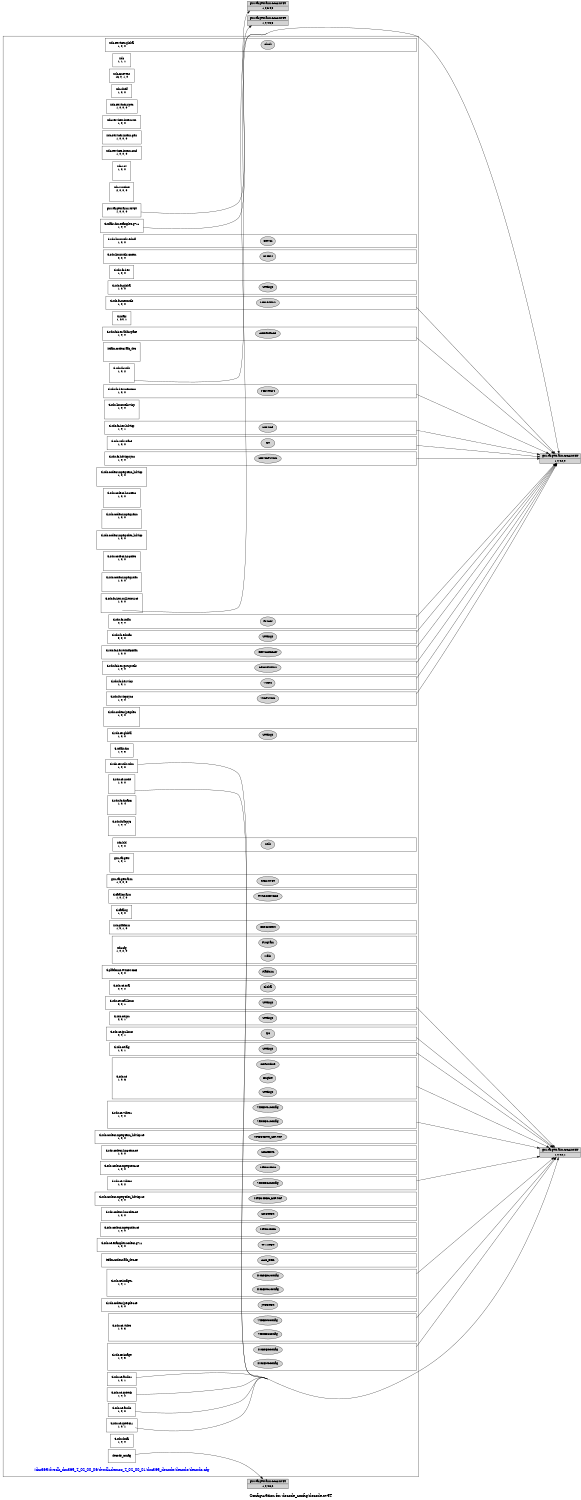 digraph configuration {
    size="7.5,10";
    rankdir=LR;
    ranksep=".50 equally";
    concentrate=true;
    compound=true;
    label="\nConfiguration for decode_config/decode.xv5T"
  node [font=Helvetica, fontsize=14, fontcolor=black];  subgraph cluster0 {label=""; __cfg [label="/dm365/dvsdk_dm365_4_02_00_06/dvsdk-demos_4_02_00_01/dm365_decode/decode/decode.cfg", color=white, fontcolor=blue];
    node [font=Helvetica, fontsize=10];    subgraph cluster1 {
        label="";
        xdc_services_global__top [shape=box,label="xdc.services.global\n1, 0, 0", color=white];
        xdc_services_global__bot [shape=point,label="", style=invis];
        xdc_services_global_Clock [style=filled,fillcolor=lightgray, label="Clock"];
        xdc_services_global__top -> xdc_services_global_Clock[style=invis];
        xdc_services_global_Clock -> xdc_services_global__bot[style=invis];
    }
    subgraph cluster2 {
        label="";
        xdc__top [shape=box,label="xdc\n1, 1, 1", color=white];
    }
    subgraph cluster3 {
        label="";
        xdc_corevers__top [shape=box,label="xdc.corevers\n16, 0, 1, 0", color=white];
    }
    subgraph cluster4 {
        label="";
        xdc_shelf__top [shape=box,label="xdc.shelf\n1, 0, 0", color=white];
    }
    subgraph cluster5 {
        label="";
        xdc_services_spec__top [shape=box,label="xdc.services.spec\n1, 0, 0, 0", color=white];
    }
    subgraph cluster6 {
        label="";
        xdc_services_intern_xsr__top [shape=box,label="xdc.services.intern.xsr\n1, 0, 0", color=white];
    }
    subgraph cluster7 {
        label="";
        xdc_services_intern_gen__top [shape=box,label="xdc.services.intern.gen\n1, 0, 0, 0", color=white];
    }
    subgraph cluster8 {
        label="";
        xdc_services_intern_cmd__top [shape=box,label="xdc.services.intern.cmd\n1, 0, 0, 0", color=white];
    }
    subgraph cluster9 {
        label="";
        xdc_rov__top [shape=box,label="xdc.rov\n1, 0, 0", color=white];
        xdc_rov__bot [shape=point,label="", style=invis];
    }
    subgraph cluster10 {
        label="";
        xdc_runtime__top [shape=box,label="xdc.runtime\n2, 0, 0, 0", color=white];
        xdc_runtime__bot [shape=point,label="", style=invis];
    }
    subgraph cluster11 {
        label="";
        gnu_targets_arm_rtsv5T__top [shape=box,label="gnu.targets.arm.rtsv5T\n1, 0, 0, 0", color=white];
    }
    subgraph cluster12 {
        label="";
        ti_xdais_dm_examples_g711__top [shape=box,label="ti.xdais.dm.examples.g711\n1, 0, 0", color=white];
    }
    subgraph cluster13 {
        label="";
        ti_sdo_linuxutils_edma__top [shape=box,label="ti.sdo.linuxutils.edma\n1, 0, 0", color=white];
        ti_sdo_linuxutils_edma__bot [shape=point,label="", style=invis];
        ti_sdo_linuxutils_edma_EDMA [style=filled,fillcolor=lightgray, label="EDMA"];
        ti_sdo_linuxutils_edma__top -> ti_sdo_linuxutils_edma_EDMA[style=invis];
        ti_sdo_linuxutils_edma_EDMA -> ti_sdo_linuxutils_edma__bot[style=invis];
    }
    subgraph cluster14 {
        label="";
        ti_sdo_linuxutils_cmem__top [shape=box,label="ti.sdo.linuxutils.cmem\n2, 2, 0", color=white];
        ti_sdo_linuxutils_cmem__bot [shape=point,label="", style=invis];
        ti_sdo_linuxutils_cmem_CMEM [style=filled,fillcolor=lightgray, label="CMEM"];
        ti_sdo_linuxutils_cmem__top -> ti_sdo_linuxutils_cmem_CMEM[style=invis];
        ti_sdo_linuxutils_cmem_CMEM -> ti_sdo_linuxutils_cmem__bot[style=invis];
    }
    subgraph cluster15 {
        label="";
        ti_sdo_fc_ires__top [shape=box,label="ti.sdo.fc.ires\n1, 0, 0", color=white];
    }
    subgraph cluster16 {
        label="";
        ti_sdo_fc_global__top [shape=box,label="ti.sdo.fc.global\n1, 0, 0", color=white];
        ti_sdo_fc_global__bot [shape=point,label="", style=invis];
        ti_sdo_fc_global_Settings [style=filled,fillcolor=lightgray, label="Settings"];
        ti_sdo_fc_global__top -> ti_sdo_fc_global_Settings[style=invis];
        ti_sdo_fc_global_Settings -> ti_sdo_fc_global__bot[style=invis];
    }
    subgraph cluster17 {
        label="";
        ti_sdo_fc_memutils__top [shape=box,label="ti.sdo.fc.memutils\n1, 0, 0", color=white];
        ti_sdo_fc_memutils__bot [shape=point,label="", style=invis];
        ti_sdo_fc_memutils_MEMUTILS [style=filled,fillcolor=lightgray, label="MEMUTILS"];
        ti_sdo_fc_memutils__top -> ti_sdo_fc_memutils_MEMUTILS[style=invis];
        ti_sdo_fc_memutils_MEMUTILS -> ti_sdo_fc_memutils__bot[style=invis];
    }
    subgraph cluster18 {
        label="";
        ti_xdais__top [shape=box,label="ti.xdais\n1, 2.0, 1", color=white];
    }
    subgraph cluster19 {
        label="";
        ti_sdo_fc_ires_addrspace__top [shape=box,label="ti.sdo.fc.ires.addrspace\n1, 0, 0", color=white];
        ti_sdo_fc_ires_addrspace__bot [shape=point,label="", style=invis];
        ti_sdo_fc_ires_addrspace_ADDRSPACE [style=filled,fillcolor=lightgray, label="ADDRSPACE"];
        ti_sdo_fc_ires_addrspace__top -> ti_sdo_fc_ires_addrspace_ADDRSPACE[style=invis];
        ti_sdo_fc_ires_addrspace_ADDRSPACE -> ti_sdo_fc_ires_addrspace__bot[style=invis];
    }
    subgraph cluster20 {
        label="";
        ittiam_codecs_aac_dec__top [shape=box,label="ittiam.codecs.aac_dec\n", color=white];
        ittiam_codecs_aac_dec__bot [shape=point,label="", style=invis];
    }
    subgraph cluster21 {
        label="";
        ti_sdo_fc_utils__top [shape=box,label="ti.sdo.fc.utils\n1, 0, 2", color=white];
        ti_sdo_fc_utils__bot [shape=point,label="", style=invis];
    }
    subgraph cluster22 {
        label="";
        ti_sdo_fc_ires_memtcm__top [shape=box,label="ti.sdo.fc.ires.memtcm\n1, 0, 0", color=white];
        ti_sdo_fc_ires_memtcm__bot [shape=point,label="", style=invis];
        ti_sdo_fc_ires_memtcm_MEMTCM [style=filled,fillcolor=lightgray, label="MEMTCM"];
        ti_sdo_fc_ires_memtcm__top -> ti_sdo_fc_ires_memtcm_MEMTCM[style=invis];
        ti_sdo_fc_ires_memtcm_MEMTCM -> ti_sdo_fc_ires_memtcm__bot[style=invis];
    }
    subgraph cluster23 {
        label="";
        ti_sdo_linuxutils_vicp__top [shape=box,label="ti.sdo.linuxutils.vicp\n1, 0, 0", color=white];
        ti_sdo_linuxutils_vicp__bot [shape=point,label="", style=invis];
    }
    subgraph cluster24 {
        label="";
        ti_sdo_fc_ires_hdvicp__top [shape=box,label="ti.sdo.fc.ires.hdvicp\n1, 0, 1", color=white];
        ti_sdo_fc_ires_hdvicp__bot [shape=point,label="", style=invis];
        ti_sdo_fc_ires_hdvicp_HDVICP [style=filled,fillcolor=lightgray, label="HDVICP"];
        ti_sdo_fc_ires_hdvicp__top -> ti_sdo_fc_ires_hdvicp_HDVICP[style=invis];
        ti_sdo_fc_ires_hdvicp_HDVICP -> ti_sdo_fc_ires_hdvicp__bot[style=invis];
    }
    subgraph cluster25 {
        label="";
        ti_sdo_utils_trace__top [shape=box,label="ti.sdo.utils.trace\n1, 0, 0", color=white];
        ti_sdo_utils_trace__bot [shape=point,label="", style=invis];
        ti_sdo_utils_trace_GT [style=filled,fillcolor=lightgray, label="GT"];
        ti_sdo_utils_trace__top -> ti_sdo_utils_trace_GT[style=invis];
        ti_sdo_utils_trace_GT -> ti_sdo_utils_trace__bot[style=invis];
    }
    subgraph cluster26 {
        label="";
        ti_sdo_fc_hdvicpsync__top [shape=box,label="ti.sdo.fc.hdvicpsync\n1, 0, 0", color=white];
        ti_sdo_fc_hdvicpsync__bot [shape=point,label="", style=invis];
        ti_sdo_fc_hdvicpsync_HDVICPSYNC [style=filled,fillcolor=lightgray, label="HDVICPSYNC"];
        ti_sdo_fc_hdvicpsync__top -> ti_sdo_fc_hdvicpsync_HDVICPSYNC[style=invis];
        ti_sdo_fc_hdvicpsync_HDVICPSYNC -> ti_sdo_fc_hdvicpsync__bot[style=invis];
    }
    subgraph cluster27 {
        label="";
        ti_sdo_codecs_mpeg4enc_hdvicp__top [shape=box,label="ti.sdo.codecs.mpeg4enc_hdvicp\n1, 0, 0", color=white];
        ti_sdo_codecs_mpeg4enc_hdvicp__bot [shape=point,label="", style=invis];
    }
    subgraph cluster28 {
        label="";
        ti_sdo_codecs_h264enc__top [shape=box,label="ti.sdo.codecs.h264enc\n1, 0, 0", color=white];
        ti_sdo_codecs_h264enc__bot [shape=point,label="", style=invis];
    }
    subgraph cluster29 {
        label="";
        ti_sdo_codecs_mpeg2enc__top [shape=box,label="ti.sdo.codecs.mpeg2enc\n1, 0, 0", color=white];
        ti_sdo_codecs_mpeg2enc__bot [shape=point,label="", style=invis];
    }
    subgraph cluster30 {
        label="";
        ti_sdo_codecs_mpeg4dec_hdvicp__top [shape=box,label="ti.sdo.codecs.mpeg4dec_hdvicp\n1, 0, 0", color=white];
        ti_sdo_codecs_mpeg4dec_hdvicp__bot [shape=point,label="", style=invis];
    }
    subgraph cluster31 {
        label="";
        ti_sdo_codecs_h264dec__top [shape=box,label="ti.sdo.codecs.h264dec\n1, 0, 0", color=white];
        ti_sdo_codecs_h264dec__bot [shape=point,label="", style=invis];
    }
    subgraph cluster32 {
        label="";
        ti_sdo_codecs_mpeg2dec__top [shape=box,label="ti.sdo.codecs.mpeg2dec\n1, 0, 0", color=white];
        ti_sdo_codecs_mpeg2dec__bot [shape=point,label="", style=invis];
    }
    subgraph cluster33 {
        label="";
        ti_sdo_fc_ires_nullresource__top [shape=box,label="ti.sdo.fc.ires.nullresource\n1, 0, 0", color=white];
        ti_sdo_fc_ires_nullresource__bot [shape=point,label="", style=invis];
    }
    subgraph cluster34 {
        label="";
        ti_sdo_fc_rman__top [shape=box,label="ti.sdo.fc.rman\n2, 0, 0", color=white];
        ti_sdo_fc_rman__bot [shape=point,label="", style=invis];
        ti_sdo_fc_rman_RMAN [style=filled,fillcolor=lightgray, label="RMAN"];
        ti_sdo_fc_rman__top -> ti_sdo_fc_rman_RMAN[style=invis];
        ti_sdo_fc_rman_RMAN -> ti_sdo_fc_rman__bot[style=invis];
    }
    subgraph cluster35 {
        label="";
        ti_sdo_fc_edma3__top [shape=box,label="ti.sdo.fc.edma3\n3, 0, 0", color=white];
        ti_sdo_fc_edma3__bot [shape=point,label="", style=invis];
        ti_sdo_fc_edma3_Settings [style=filled,fillcolor=lightgray, label="Settings"];
        ti_sdo_fc_edma3__top -> ti_sdo_fc_edma3_Settings[style=invis];
        ti_sdo_fc_edma3_Settings -> ti_sdo_fc_edma3__bot[style=invis];
    }
    subgraph cluster36 {
        label="";
        ti_sdo_fc_ires_edma3chan__top [shape=box,label="ti.sdo.fc.ires.edma3chan\n1, 0, 0", color=white];
        ti_sdo_fc_ires_edma3chan__bot [shape=point,label="", style=invis];
        ti_sdo_fc_ires_edma3chan_EDMA3CHAN [style=filled,fillcolor=lightgray, label="EDMA3CHAN"];
        ti_sdo_fc_ires_edma3chan__top -> ti_sdo_fc_ires_edma3chan_EDMA3CHAN[style=invis];
        ti_sdo_fc_ires_edma3chan_EDMA3CHAN -> ti_sdo_fc_ires_edma3chan__bot[style=invis];
    }
    subgraph cluster37 {
        label="";
        ti_sdo_fc_ires_grouputils__top [shape=box,label="ti.sdo.fc.ires.grouputils\n1, 0, 0", color=white];
        ti_sdo_fc_ires_grouputils__bot [shape=point,label="", style=invis];
        ti_sdo_fc_ires_grouputils_GROUPUTILS [style=filled,fillcolor=lightgray, label="GROUPUTILS"];
        ti_sdo_fc_ires_grouputils__top -> ti_sdo_fc_ires_grouputils_GROUPUTILS[style=invis];
        ti_sdo_fc_ires_grouputils_GROUPUTILS -> ti_sdo_fc_ires_grouputils__bot[style=invis];
    }
    subgraph cluster38 {
        label="";
        ti_sdo_fc_ires_vicp__top [shape=box,label="ti.sdo.fc.ires.vicp\n1, 0, 1", color=white];
        ti_sdo_fc_ires_vicp__bot [shape=point,label="", style=invis];
        ti_sdo_fc_ires_vicp_VICP2 [style=filled,fillcolor=lightgray, label="VICP2"];
        ti_sdo_fc_ires_vicp__top -> ti_sdo_fc_ires_vicp_VICP2[style=invis];
        ti_sdo_fc_ires_vicp_VICP2 -> ti_sdo_fc_ires_vicp__bot[style=invis];
    }
    subgraph cluster39 {
        label="";
        ti_sdo_fc_vicpsync__top [shape=box,label="ti.sdo.fc.vicpsync\n1, 0, 0", color=white];
        ti_sdo_fc_vicpsync__bot [shape=point,label="", style=invis];
        ti_sdo_fc_vicpsync_VICPSYNC [style=filled,fillcolor=lightgray, label="VICPSYNC"];
        ti_sdo_fc_vicpsync__top -> ti_sdo_fc_vicpsync_VICPSYNC[style=invis];
        ti_sdo_fc_vicpsync_VICPSYNC -> ti_sdo_fc_vicpsync__bot[style=invis];
    }
    subgraph cluster40 {
        label="";
        ti_sdo_codecs_jpegdec__top [shape=box,label="ti.sdo.codecs.jpegdec\n1, 0, 0", color=white];
        ti_sdo_codecs_jpegdec__bot [shape=point,label="", style=invis];
    }
    subgraph cluster41 {
        label="";
        ti_sdo_ce_global__top [shape=box,label="ti.sdo.ce.global\n1, 0, 0", color=white];
        ti_sdo_ce_global__bot [shape=point,label="", style=invis];
        ti_sdo_ce_global_Settings [style=filled,fillcolor=lightgray, label="Settings"];
        ti_sdo_ce_global__top -> ti_sdo_ce_global_Settings[style=invis];
        ti_sdo_ce_global_Settings -> ti_sdo_ce_global__bot[style=invis];
    }
    subgraph cluster42 {
        label="";
        ti_xdais_dm__top [shape=box,label="ti.xdais.dm\n1, 0, 5", color=white];
    }
    subgraph cluster43 {
        label="";
        ti_sdo_ce_utils_xdm__top [shape=box,label="ti.sdo.ce.utils.xdm\n1, 0, 2", color=white];
    }
    subgraph cluster44 {
        label="";
        ti_sdo_ce_node__top [shape=box,label="ti.sdo.ce.node\n1, 0, 0", color=white];
        ti_sdo_ce_node__bot [shape=point,label="", style=invis];
    }
    subgraph cluster45 {
        label="";
        ti_sdo_fc_dman3__top [shape=box,label="ti.sdo.fc.dman3\n1, 0, 4", color=white];
        ti_sdo_fc_dman3__bot [shape=point,label="", style=invis];
    }
    subgraph cluster46 {
        label="";
        ti_sdo_fc_acpy3__top [shape=box,label="ti.sdo.fc.acpy3\n1, 0, 4", color=white];
        ti_sdo_fc_acpy3__bot [shape=point,label="", style=invis];
    }
    subgraph cluster47 {
        label="";
        xdc_bld__top [shape=box,label="xdc.bld\n1, 0, 2", color=white];
        xdc_bld__bot [shape=point,label="", style=invis];
        xdc_bld_Utils [style=filled,fillcolor=lightgray, label="Utils"];
        xdc_bld__top -> xdc_bld_Utils[style=invis];
        xdc_bld_Utils -> xdc_bld__bot[style=invis];
    }
    subgraph cluster48 {
        label="";
        gnu_targets__top [shape=box,label="gnu.targets\n1, 0, 1", color=white];
        gnu_targets__bot [shape=point,label="", style=invis];
    }
    subgraph cluster49 {
        label="";
        gnu_targets_arm__top [shape=box,label="gnu.targets.arm\n1, 0, 0, 0", color=white];
        gnu_targets_arm__bot [shape=point,label="", style=invis];
        gnu_targets_arm_GCArmv5T [style=filled,fillcolor=lightgray, label="GCArmv5T"];
        gnu_targets_arm__top -> gnu_targets_arm_GCArmv5T[style=invis];
        gnu_targets_arm_GCArmv5T -> gnu_targets_arm__bot[style=invis];
    }
    subgraph cluster50 {
        label="";
        ti_catalog_arm__top [shape=box,label="ti.catalog.arm\n1, 0, 1, 0", color=white];
        ti_catalog_arm__bot [shape=point,label="", style=invis];
        ti_catalog_arm_TMS320DM365 [style=filled,fillcolor=lightgray, label="TMS320DM365"];
        ti_catalog_arm__top -> ti_catalog_arm_TMS320DM365[style=invis];
        ti_catalog_arm_TMS320DM365 -> ti_catalog_arm__bot[style=invis];
    }
    subgraph cluster51 {
        label="";
        ti_catalog__top [shape=box,label="ti.catalog\n1, 0, 0", color=white];
    }
    subgraph cluster52 {
        label="";
        xdc_platform__top [shape=box,label="xdc.platform\n1, 0, 1, 0", color=white];
        xdc_platform__bot [shape=point,label="", style=invis];
        xdc_platform_ExeContext [style=filled,fillcolor=lightgray, label="ExeContext"];
        xdc_platform__top -> xdc_platform_ExeContext[style=invis];
        xdc_platform_ExeContext -> xdc_platform__bot[style=invis];
    }
    subgraph cluster53 {
        label="";
        xdc_cfg__top [shape=box,label="xdc.cfg\n1, 0, 2, 0", color=white];
        xdc_cfg__bot [shape=point,label="", style=invis];
        xdc_cfg_Program [style=filled,fillcolor=lightgray, label="Program"];
        xdc_cfg__top -> xdc_cfg_Program[style=invis];
        xdc_cfg_Program -> xdc_cfg__bot[style=invis];
        xdc_cfg_Main [style=filled,fillcolor=lightgray, label="Main"];
        xdc_cfg__top -> xdc_cfg_Main[style=invis];
        xdc_cfg_Main -> xdc_cfg__bot[style=invis];
    }
    subgraph cluster54 {
        label="";
        ti_platforms_evmDM365__top [shape=box,label="ti.platforms.evmDM365\n1, 0, 0", color=white];
        ti_platforms_evmDM365__bot [shape=point,label="", style=invis];
        ti_platforms_evmDM365_Platform [style=filled,fillcolor=lightgray, label="Platform"];
        ti_platforms_evmDM365__top -> ti_platforms_evmDM365_Platform[style=invis];
        ti_platforms_evmDM365_Platform -> ti_platforms_evmDM365__bot[style=invis];
    }
    subgraph cluster55 {
        label="";
        ti_sdo_ce_osal__top [shape=box,label="ti.sdo.ce.osal\n2, 0, 2", color=white];
        ti_sdo_ce_osal__bot [shape=point,label="", style=invis];
        ti_sdo_ce_osal_Global [style=filled,fillcolor=lightgray, label="Global"];
        ti_sdo_ce_osal__top -> ti_sdo_ce_osal_Global[style=invis];
        ti_sdo_ce_osal_Global -> ti_sdo_ce_osal__bot[style=invis];
    }
    subgraph cluster56 {
        label="";
        ti_sdo_ce_osal_linux__top [shape=box,label="ti.sdo.ce.osal.linux\n2, 0, 1", color=white];
        ti_sdo_ce_osal_linux__bot [shape=point,label="", style=invis];
        ti_sdo_ce_osal_linux_Settings [style=filled,fillcolor=lightgray, label="Settings"];
        ti_sdo_ce_osal_linux__top -> ti_sdo_ce_osal_linux_Settings[style=invis];
        ti_sdo_ce_osal_linux_Settings -> ti_sdo_ce_osal_linux__bot[style=invis];
    }
    subgraph cluster57 {
        label="";
        ti_sdo_ce_ipc__top [shape=box,label="ti.sdo.ce.ipc\n2, 0, 1", color=white];
        ti_sdo_ce_ipc__bot [shape=point,label="", style=invis];
        ti_sdo_ce_ipc_Settings [style=filled,fillcolor=lightgray, label="Settings"];
        ti_sdo_ce_ipc__top -> ti_sdo_ce_ipc_Settings[style=invis];
        ti_sdo_ce_ipc_Settings -> ti_sdo_ce_ipc__bot[style=invis];
    }
    subgraph cluster58 {
        label="";
        ti_sdo_ce_ipc_linux__top [shape=box,label="ti.sdo.ce.ipc.linux\n2, 0, 1", color=white];
        ti_sdo_ce_ipc_linux__bot [shape=point,label="", style=invis];
        ti_sdo_ce_ipc_linux_Ipc [style=filled,fillcolor=lightgray, label="Ipc"];
        ti_sdo_ce_ipc_linux__top -> ti_sdo_ce_ipc_linux_Ipc[style=invis];
        ti_sdo_ce_ipc_linux_Ipc -> ti_sdo_ce_ipc_linux__bot[style=invis];
    }
    subgraph cluster59 {
        label="";
        ti_sdo_ce_alg__top [shape=box,label="ti.sdo.ce.alg\n1, 0, 1", color=white];
        ti_sdo_ce_alg__bot [shape=point,label="", style=invis];
        ti_sdo_ce_alg_Settings [style=filled,fillcolor=lightgray, label="Settings"];
        ti_sdo_ce_alg__top -> ti_sdo_ce_alg_Settings[style=invis];
        ti_sdo_ce_alg_Settings -> ti_sdo_ce_alg__bot[style=invis];
    }
    subgraph cluster60 {
        label="";
        ti_sdo_ce__top [shape=box,label="ti.sdo.ce\n1, 0, 6", color=white];
        ti_sdo_ce__bot [shape=point,label="", style=invis];
        ti_sdo_ce_Engine [style=filled,fillcolor=lightgray, label="Engine"];
        ti_sdo_ce__top -> ti_sdo_ce_Engine[style=invis];
        ti_sdo_ce_Engine -> ti_sdo_ce__bot[style=invis];
        ti_sdo_ce_CERuntime [style=filled,fillcolor=lightgray, label="CERuntime"];
        ti_sdo_ce__top -> ti_sdo_ce_CERuntime[style=invis];
        ti_sdo_ce_CERuntime -> ti_sdo_ce__bot[style=invis];
        ti_sdo_ce_Settings [style=filled,fillcolor=lightgray, label="Settings"];
        ti_sdo_ce__top -> ti_sdo_ce_Settings[style=invis];
        ti_sdo_ce_Settings -> ti_sdo_ce__bot[style=invis];
    }
    subgraph cluster61 {
        label="";
        ti_sdo_ce_video1__top [shape=box,label="ti.sdo.ce.video1\n1, 0, 2", color=white];
        ti_sdo_ce_video1__bot [shape=point,label="", style=invis];
        ti_sdo_ce_video1_VIDENC1Config [style=filled,fillcolor=lightgray, label="VIDENC1Config"];
        ti_sdo_ce_video1__top -> ti_sdo_ce_video1_VIDENC1Config[style=invis];
        ti_sdo_ce_video1_VIDENC1Config -> ti_sdo_ce_video1__bot[style=invis];
        ti_sdo_ce_video1_VIDDEC1Config [style=filled,fillcolor=lightgray, label="VIDDEC1Config"];
        ti_sdo_ce_video1__top -> ti_sdo_ce_video1_VIDDEC1Config[style=invis];
        ti_sdo_ce_video1_VIDDEC1Config -> ti_sdo_ce_video1__bot[style=invis];
    }
    subgraph cluster62 {
        label="";
        ti_sdo_codecs_mpeg4enc_hdvicp_ce__top [shape=box,label="ti.sdo.codecs.mpeg4enc_hdvicp.ce\n1, 0, 0", color=white];
        ti_sdo_codecs_mpeg4enc_hdvicp_ce__bot [shape=point,label="", style=invis];
        ti_sdo_codecs_mpeg4enc_hdvicp_ce_MPEG4ENC_HDVICP [style=filled,fillcolor=lightgray, label="MPEG4ENC_HDVICP"];
        ti_sdo_codecs_mpeg4enc_hdvicp_ce__top -> ti_sdo_codecs_mpeg4enc_hdvicp_ce_MPEG4ENC_HDVICP[style=invis];
        ti_sdo_codecs_mpeg4enc_hdvicp_ce_MPEG4ENC_HDVICP -> ti_sdo_codecs_mpeg4enc_hdvicp_ce__bot[style=invis];
    }
    subgraph cluster63 {
        label="";
        ti_sdo_codecs_h264enc_ce__top [shape=box,label="ti.sdo.codecs.h264enc.ce\n1, 0, 0", color=white];
        ti_sdo_codecs_h264enc_ce__bot [shape=point,label="", style=invis];
        ti_sdo_codecs_h264enc_ce_H264ENC [style=filled,fillcolor=lightgray, label="H264ENC"];
        ti_sdo_codecs_h264enc_ce__top -> ti_sdo_codecs_h264enc_ce_H264ENC[style=invis];
        ti_sdo_codecs_h264enc_ce_H264ENC -> ti_sdo_codecs_h264enc_ce__bot[style=invis];
    }
    subgraph cluster64 {
        label="";
        ti_sdo_codecs_mpeg2enc_ce__top [shape=box,label="ti.sdo.codecs.mpeg2enc.ce\n1, 0, 0", color=white];
        ti_sdo_codecs_mpeg2enc_ce__bot [shape=point,label="", style=invis];
        ti_sdo_codecs_mpeg2enc_ce_MPEG2ENC [style=filled,fillcolor=lightgray, label="MPEG2ENC"];
        ti_sdo_codecs_mpeg2enc_ce__top -> ti_sdo_codecs_mpeg2enc_ce_MPEG2ENC[style=invis];
        ti_sdo_codecs_mpeg2enc_ce_MPEG2ENC -> ti_sdo_codecs_mpeg2enc_ce__bot[style=invis];
    }
    subgraph cluster65 {
        label="";
        ti_sdo_ce_video2__top [shape=box,label="ti.sdo.ce.video2\n1, 0, 2", color=white];
        ti_sdo_ce_video2__bot [shape=point,label="", style=invis];
        ti_sdo_ce_video2_VIDDEC2Config [style=filled,fillcolor=lightgray, label="VIDDEC2Config"];
        ti_sdo_ce_video2__top -> ti_sdo_ce_video2_VIDDEC2Config[style=invis];
        ti_sdo_ce_video2_VIDDEC2Config -> ti_sdo_ce_video2__bot[style=invis];
    }
    subgraph cluster66 {
        label="";
        ti_sdo_codecs_mpeg4dec_hdvicp_ce__top [shape=box,label="ti.sdo.codecs.mpeg4dec_hdvicp.ce\n1, 0, 0", color=white];
        ti_sdo_codecs_mpeg4dec_hdvicp_ce__bot [shape=point,label="", style=invis];
        ti_sdo_codecs_mpeg4dec_hdvicp_ce_MPEG4DEC_HDVICP [style=filled,fillcolor=lightgray, label="MPEG4DEC_HDVICP"];
        ti_sdo_codecs_mpeg4dec_hdvicp_ce__top -> ti_sdo_codecs_mpeg4dec_hdvicp_ce_MPEG4DEC_HDVICP[style=invis];
        ti_sdo_codecs_mpeg4dec_hdvicp_ce_MPEG4DEC_HDVICP -> ti_sdo_codecs_mpeg4dec_hdvicp_ce__bot[style=invis];
    }
    subgraph cluster67 {
        label="";
        ti_sdo_codecs_h264dec_ce__top [shape=box,label="ti.sdo.codecs.h264dec.ce\n1, 0, 0", color=white];
        ti_sdo_codecs_h264dec_ce__bot [shape=point,label="", style=invis];
        ti_sdo_codecs_h264dec_ce_H264DEC [style=filled,fillcolor=lightgray, label="H264DEC"];
        ti_sdo_codecs_h264dec_ce__top -> ti_sdo_codecs_h264dec_ce_H264DEC[style=invis];
        ti_sdo_codecs_h264dec_ce_H264DEC -> ti_sdo_codecs_h264dec_ce__bot[style=invis];
    }
    subgraph cluster68 {
        label="";
        ti_sdo_codecs_mpeg2dec_ce__top [shape=box,label="ti.sdo.codecs.mpeg2dec.ce\n1, 0, 0", color=white];
        ti_sdo_codecs_mpeg2dec_ce__bot [shape=point,label="", style=invis];
        ti_sdo_codecs_mpeg2dec_ce_MPEG2DEC [style=filled,fillcolor=lightgray, label="MPEG2DEC"];
        ti_sdo_codecs_mpeg2dec_ce__top -> ti_sdo_codecs_mpeg2dec_ce_MPEG2DEC[style=invis];
        ti_sdo_codecs_mpeg2dec_ce_MPEG2DEC -> ti_sdo_codecs_mpeg2dec_ce__bot[style=invis];
    }
    subgraph cluster69 {
        label="";
        ti_sdo_ce_speech1__top [shape=box,label="ti.sdo.ce.speech1\n1, 0, 1", color=white];
    }
    subgraph cluster70 {
        label="";
        ti_sdo_ce_examples_codecs_g711__top [shape=box,label="ti.sdo.ce.examples.codecs.g711\n1, 0, 0", color=white];
        ti_sdo_ce_examples_codecs_g711__bot [shape=point,label="", style=invis];
        ti_sdo_ce_examples_codecs_g711_G711DEC [style=filled,fillcolor=lightgray, label="G711DEC"];
        ti_sdo_ce_examples_codecs_g711__top -> ti_sdo_ce_examples_codecs_g711_G711DEC[style=invis];
        ti_sdo_ce_examples_codecs_g711_G711DEC -> ti_sdo_ce_examples_codecs_g711__bot[style=invis];
    }
    subgraph cluster71 {
        label="";
        ti_sdo_ce_audio1__top [shape=box,label="ti.sdo.ce.audio1\n1, 0, 1", color=white];
    }
    subgraph cluster72 {
        label="";
        ittiam_codecs_aac_dec_ce__top [shape=box,label="ittiam.codecs.aac_dec.ce\n", color=white];
        ittiam_codecs_aac_dec_ce__bot [shape=point,label="", style=invis];
        ittiam_codecs_aac_dec_ce_AAC_DEC [style=filled,fillcolor=lightgray, label="AAC_DEC"];
        ittiam_codecs_aac_dec_ce__top -> ittiam_codecs_aac_dec_ce_AAC_DEC[style=invis];
        ittiam_codecs_aac_dec_ce_AAC_DEC -> ittiam_codecs_aac_dec_ce__bot[style=invis];
    }
    subgraph cluster73 {
        label="";
        ti_sdo_ce_image1__top [shape=box,label="ti.sdo.ce.image1\n1, 0, 1", color=white];
        ti_sdo_ce_image1__bot [shape=point,label="", style=invis];
        ti_sdo_ce_image1_IMGDEC1Config [style=filled,fillcolor=lightgray, label="IMGDEC1Config"];
        ti_sdo_ce_image1__top -> ti_sdo_ce_image1_IMGDEC1Config[style=invis];
        ti_sdo_ce_image1_IMGDEC1Config -> ti_sdo_ce_image1__bot[style=invis];
        ti_sdo_ce_image1_IMGENC1Config [style=filled,fillcolor=lightgray, label="IMGENC1Config"];
        ti_sdo_ce_image1__top -> ti_sdo_ce_image1_IMGENC1Config[style=invis];
        ti_sdo_ce_image1_IMGENC1Config -> ti_sdo_ce_image1__bot[style=invis];
    }
    subgraph cluster74 {
        label="";
        ti_sdo_codecs_jpegdec_ce__top [shape=box,label="ti.sdo.codecs.jpegdec.ce\n1, 0, 0", color=white];
        ti_sdo_codecs_jpegdec_ce__bot [shape=point,label="", style=invis];
        ti_sdo_codecs_jpegdec_ce_JPEGDEC [style=filled,fillcolor=lightgray, label="JPEGDEC"];
        ti_sdo_codecs_jpegdec_ce__top -> ti_sdo_codecs_jpegdec_ce_JPEGDEC[style=invis];
        ti_sdo_codecs_jpegdec_ce_JPEGDEC -> ti_sdo_codecs_jpegdec_ce__bot[style=invis];
    }
    subgraph cluster75 {
        label="";
        ti_sdo_ce_speech__top [shape=box,label="ti.sdo.ce.speech\n1, 0, 2", color=white];
    }
    subgraph cluster76 {
        label="";
        ti_sdo_ce_audio__top [shape=box,label="ti.sdo.ce.audio\n1, 0, 2", color=white];
    }
    subgraph cluster77 {
        label="";
        ti_sdo_ce_video__top [shape=box,label="ti.sdo.ce.video\n1, 0, 3", color=white];
        ti_sdo_ce_video__bot [shape=point,label="", style=invis];
        ti_sdo_ce_video_VIDENCConfig [style=filled,fillcolor=lightgray, label="VIDENCConfig"];
        ti_sdo_ce_video__top -> ti_sdo_ce_video_VIDENCConfig[style=invis];
        ti_sdo_ce_video_VIDENCConfig -> ti_sdo_ce_video__bot[style=invis];
        ti_sdo_ce_video_VIDDECConfig [style=filled,fillcolor=lightgray, label="VIDDECConfig"];
        ti_sdo_ce_video__top -> ti_sdo_ce_video_VIDDECConfig[style=invis];
        ti_sdo_ce_video_VIDDECConfig -> ti_sdo_ce_video__bot[style=invis];
    }
    subgraph cluster78 {
        label="";
        ti_sdo_ce_image__top [shape=box,label="ti.sdo.ce.image\n1, 0, 3", color=white];
        ti_sdo_ce_image__bot [shape=point,label="", style=invis];
        ti_sdo_ce_image_IMGDECConfig [style=filled,fillcolor=lightgray, label="IMGDECConfig"];
        ti_sdo_ce_image__top -> ti_sdo_ce_image_IMGDECConfig[style=invis];
        ti_sdo_ce_image_IMGDECConfig -> ti_sdo_ce_image__bot[style=invis];
        ti_sdo_ce_image_IMGENCConfig [style=filled,fillcolor=lightgray, label="IMGENCConfig"];
        ti_sdo_ce_image__top -> ti_sdo_ce_image_IMGENCConfig[style=invis];
        ti_sdo_ce_image_IMGENCConfig -> ti_sdo_ce_image__bot[style=invis];
    }
    subgraph cluster79 {
        label="";
        ti_sdo_dmai__top [shape=box,label="ti.sdo.dmai\n1, 0, 0", color=white];
    }
    subgraph cluster80 {
        label="";
        decode_config__top [shape=box,label="decode_config\n", color=white];
    }
  }
  node [font=Helvetica, fontsize=10];
    gnu_targets_arm_GCArmv5T__1_0_3__4_3 [shape=record,label="gnu.targets.arm.GCArmv5T|1,0,3.4,3",style=filled, fillcolor=lightgrey];
    gnu_targets_arm_rtsv5T__top -> gnu_targets_arm_GCArmv5T__1_0_3__4_3 [ltail=cluster11];
    gnu_targets_arm_GCArmv5T__1_0_4__3_3 [shape=record,label="gnu.targets.arm.GCArmv5T|1,0,4.3,3",style=filled, fillcolor=lightgrey];
    ti_xdais_dm_examples_g711__top -> gnu_targets_arm_GCArmv5T__1_0_4__3_3 [ltail=cluster12];
    gnu_targets_arm_GCArmv5T__1_0_4__2_0 [shape=record,label="gnu.targets.arm.GCArmv5T|1,0,4.2,0",style=filled, fillcolor=lightgrey];
    ti_sdo_fc_memutils__bot -> gnu_targets_arm_GCArmv5T__1_0_4__2_0 [ltail=cluster17];
    gnu_targets_arm_GCArmv5T__1_0_4__2_0 [shape=record,label="gnu.targets.arm.GCArmv5T|1,0,4.2,0",style=filled, fillcolor=lightgrey];
    ti_sdo_fc_ires_addrspace__bot -> gnu_targets_arm_GCArmv5T__1_0_4__2_0 [ltail=cluster19];
    gnu_targets_arm_GCArmv5T__1_0_4__2_0 [shape=record,label="gnu.targets.arm.GCArmv5T|1,0,4.2,0",style=filled, fillcolor=lightgrey];
    ti_sdo_fc_utils__bot -> gnu_targets_arm_GCArmv5T__1_0_4__2_0 [ltail=cluster21];
    gnu_targets_arm_GCArmv5T__1_0_4__2_0 [shape=record,label="gnu.targets.arm.GCArmv5T|1,0,4.2,0",style=filled, fillcolor=lightgrey];
    ti_sdo_fc_ires_memtcm__bot -> gnu_targets_arm_GCArmv5T__1_0_4__2_0 [ltail=cluster22];
    gnu_targets_arm_GCArmv5T__1_0_4__2_0 [shape=record,label="gnu.targets.arm.GCArmv5T|1,0,4.2,0",style=filled, fillcolor=lightgrey];
    ti_sdo_fc_ires_hdvicp__bot -> gnu_targets_arm_GCArmv5T__1_0_4__2_0 [ltail=cluster24];
    gnu_targets_arm_GCArmv5T__1_0_4__2_0 [shape=record,label="gnu.targets.arm.GCArmv5T|1,0,4.2,0",style=filled, fillcolor=lightgrey];
    ti_sdo_utils_trace__bot -> gnu_targets_arm_GCArmv5T__1_0_4__2_0 [ltail=cluster25];
    gnu_targets_arm_GCArmv5T__1_0_4__2_0 [shape=record,label="gnu.targets.arm.GCArmv5T|1,0,4.2,0",style=filled, fillcolor=lightgrey];
    ti_sdo_fc_hdvicpsync__bot -> gnu_targets_arm_GCArmv5T__1_0_4__2_0 [ltail=cluster26];
    gnu_targets_arm_GCArmv5T__1_0_4__2_0 [shape=record,label="gnu.targets.arm.GCArmv5T|1,0,4.2,0",style=filled, fillcolor=lightgrey];
    ti_sdo_fc_ires_nullresource__bot -> gnu_targets_arm_GCArmv5T__1_0_4__2_0 [ltail=cluster33];
    gnu_targets_arm_GCArmv5T__1_0_4__2_0 [shape=record,label="gnu.targets.arm.GCArmv5T|1,0,4.2,0",style=filled, fillcolor=lightgrey];
    ti_sdo_fc_rman__bot -> gnu_targets_arm_GCArmv5T__1_0_4__2_0 [ltail=cluster34];
    gnu_targets_arm_GCArmv5T__1_0_4__2_0 [shape=record,label="gnu.targets.arm.GCArmv5T|1,0,4.2,0",style=filled, fillcolor=lightgrey];
    ti_sdo_fc_edma3__bot -> gnu_targets_arm_GCArmv5T__1_0_4__2_0 [ltail=cluster35];
    gnu_targets_arm_GCArmv5T__1_0_4__2_0 [shape=record,label="gnu.targets.arm.GCArmv5T|1,0,4.2,0",style=filled, fillcolor=lightgrey];
    ti_sdo_fc_ires_edma3chan__bot -> gnu_targets_arm_GCArmv5T__1_0_4__2_0 [ltail=cluster36];
    gnu_targets_arm_GCArmv5T__1_0_4__2_0 [shape=record,label="gnu.targets.arm.GCArmv5T|1,0,4.2,0",style=filled, fillcolor=lightgrey];
    ti_sdo_fc_ires_grouputils__bot -> gnu_targets_arm_GCArmv5T__1_0_4__2_0 [ltail=cluster37];
    gnu_targets_arm_GCArmv5T__1_0_4__2_0 [shape=record,label="gnu.targets.arm.GCArmv5T|1,0,4.2,0",style=filled, fillcolor=lightgrey];
    ti_sdo_fc_ires_vicp__bot -> gnu_targets_arm_GCArmv5T__1_0_4__2_0 [ltail=cluster38];
    gnu_targets_arm_GCArmv5T__1_0_4__2_0 [shape=record,label="gnu.targets.arm.GCArmv5T|1,0,4.2,0",style=filled, fillcolor=lightgrey];
    ti_sdo_fc_vicpsync__bot -> gnu_targets_arm_GCArmv5T__1_0_4__2_0 [ltail=cluster39];
    gnu_targets_arm_GCArmv5T__1_0_4__2_1 [shape=record,label="gnu.targets.arm.GCArmv5T|1,0,4.2,1",style=filled, fillcolor=lightgrey];
    ti_sdo_ce_utils_xdm__top -> gnu_targets_arm_GCArmv5T__1_0_4__2_1 [ltail=cluster43];
    gnu_targets_arm_GCArmv5T__1_0_4__2_1 [shape=record,label="gnu.targets.arm.GCArmv5T|1,0,4.2,1",style=filled, fillcolor=lightgrey];
    ti_sdo_ce_node__bot -> gnu_targets_arm_GCArmv5T__1_0_4__2_1 [ltail=cluster44];
    gnu_targets_arm_GCArmv5T__1_0_4__2_1 [shape=record,label="gnu.targets.arm.GCArmv5T|1,0,4.2,1",style=filled, fillcolor=lightgrey];
    ti_sdo_ce_osal_linux__bot -> gnu_targets_arm_GCArmv5T__1_0_4__2_1 [ltail=cluster56];
    gnu_targets_arm_GCArmv5T__1_0_4__2_1 [shape=record,label="gnu.targets.arm.GCArmv5T|1,0,4.2,1",style=filled, fillcolor=lightgrey];
    ti_sdo_ce_ipc_linux__bot -> gnu_targets_arm_GCArmv5T__1_0_4__2_1 [ltail=cluster58];
    gnu_targets_arm_GCArmv5T__1_0_4__2_1 [shape=record,label="gnu.targets.arm.GCArmv5T|1,0,4.2,1",style=filled, fillcolor=lightgrey];
    ti_sdo_ce_alg__bot -> gnu_targets_arm_GCArmv5T__1_0_4__2_1 [ltail=cluster59];
    gnu_targets_arm_GCArmv5T__1_0_4__2_1 [shape=record,label="gnu.targets.arm.GCArmv5T|1,0,4.2,1",style=filled, fillcolor=lightgrey];
    ti_sdo_ce__bot -> gnu_targets_arm_GCArmv5T__1_0_4__2_1 [ltail=cluster60];
    gnu_targets_arm_GCArmv5T__1_0_4__2_1 [shape=record,label="gnu.targets.arm.GCArmv5T|1,0,4.2,1",style=filled, fillcolor=lightgrey];
    ti_sdo_ce_video1__bot -> gnu_targets_arm_GCArmv5T__1_0_4__2_1 [ltail=cluster61];
    gnu_targets_arm_GCArmv5T__1_0_4__2_1 [shape=record,label="gnu.targets.arm.GCArmv5T|1,0,4.2,1",style=filled, fillcolor=lightgrey];
    ti_sdo_ce_video2__bot -> gnu_targets_arm_GCArmv5T__1_0_4__2_1 [ltail=cluster65];
    gnu_targets_arm_GCArmv5T__1_0_4__2_1 [shape=record,label="gnu.targets.arm.GCArmv5T|1,0,4.2,1",style=filled, fillcolor=lightgrey];
    ti_sdo_ce_speech1__top -> gnu_targets_arm_GCArmv5T__1_0_4__2_1 [ltail=cluster69];
    gnu_targets_arm_GCArmv5T__1_0_4__2_1 [shape=record,label="gnu.targets.arm.GCArmv5T|1,0,4.2,1",style=filled, fillcolor=lightgrey];
    ti_sdo_ce_audio1__top -> gnu_targets_arm_GCArmv5T__1_0_4__2_1 [ltail=cluster71];
    gnu_targets_arm_GCArmv5T__1_0_4__2_1 [shape=record,label="gnu.targets.arm.GCArmv5T|1,0,4.2,1",style=filled, fillcolor=lightgrey];
    ti_sdo_ce_image1__bot -> gnu_targets_arm_GCArmv5T__1_0_4__2_1 [ltail=cluster73];
    gnu_targets_arm_GCArmv5T__1_0_4__2_1 [shape=record,label="gnu.targets.arm.GCArmv5T|1,0,4.2,1",style=filled, fillcolor=lightgrey];
    ti_sdo_ce_speech__top -> gnu_targets_arm_GCArmv5T__1_0_4__2_1 [ltail=cluster75];
    gnu_targets_arm_GCArmv5T__1_0_4__2_1 [shape=record,label="gnu.targets.arm.GCArmv5T|1,0,4.2,1",style=filled, fillcolor=lightgrey];
    ti_sdo_ce_audio__top -> gnu_targets_arm_GCArmv5T__1_0_4__2_1 [ltail=cluster76];
    gnu_targets_arm_GCArmv5T__1_0_4__2_1 [shape=record,label="gnu.targets.arm.GCArmv5T|1,0,4.2,1",style=filled, fillcolor=lightgrey];
    ti_sdo_ce_video__bot -> gnu_targets_arm_GCArmv5T__1_0_4__2_1 [ltail=cluster77];
    gnu_targets_arm_GCArmv5T__1_0_4__2_1 [shape=record,label="gnu.targets.arm.GCArmv5T|1,0,4.2,1",style=filled, fillcolor=lightgrey];
    ti_sdo_ce_image__bot -> gnu_targets_arm_GCArmv5T__1_0_4__2_1 [ltail=cluster78];
    gnu_targets_arm_GCArmv5T__1_0_4__3_2 [shape=record,label="gnu.targets.arm.GCArmv5T|1,0,4.3,2",style=filled, fillcolor=lightgrey];
    decode_config__top -> gnu_targets_arm_GCArmv5T__1_0_4__3_2 [ltail=cluster80];
}
